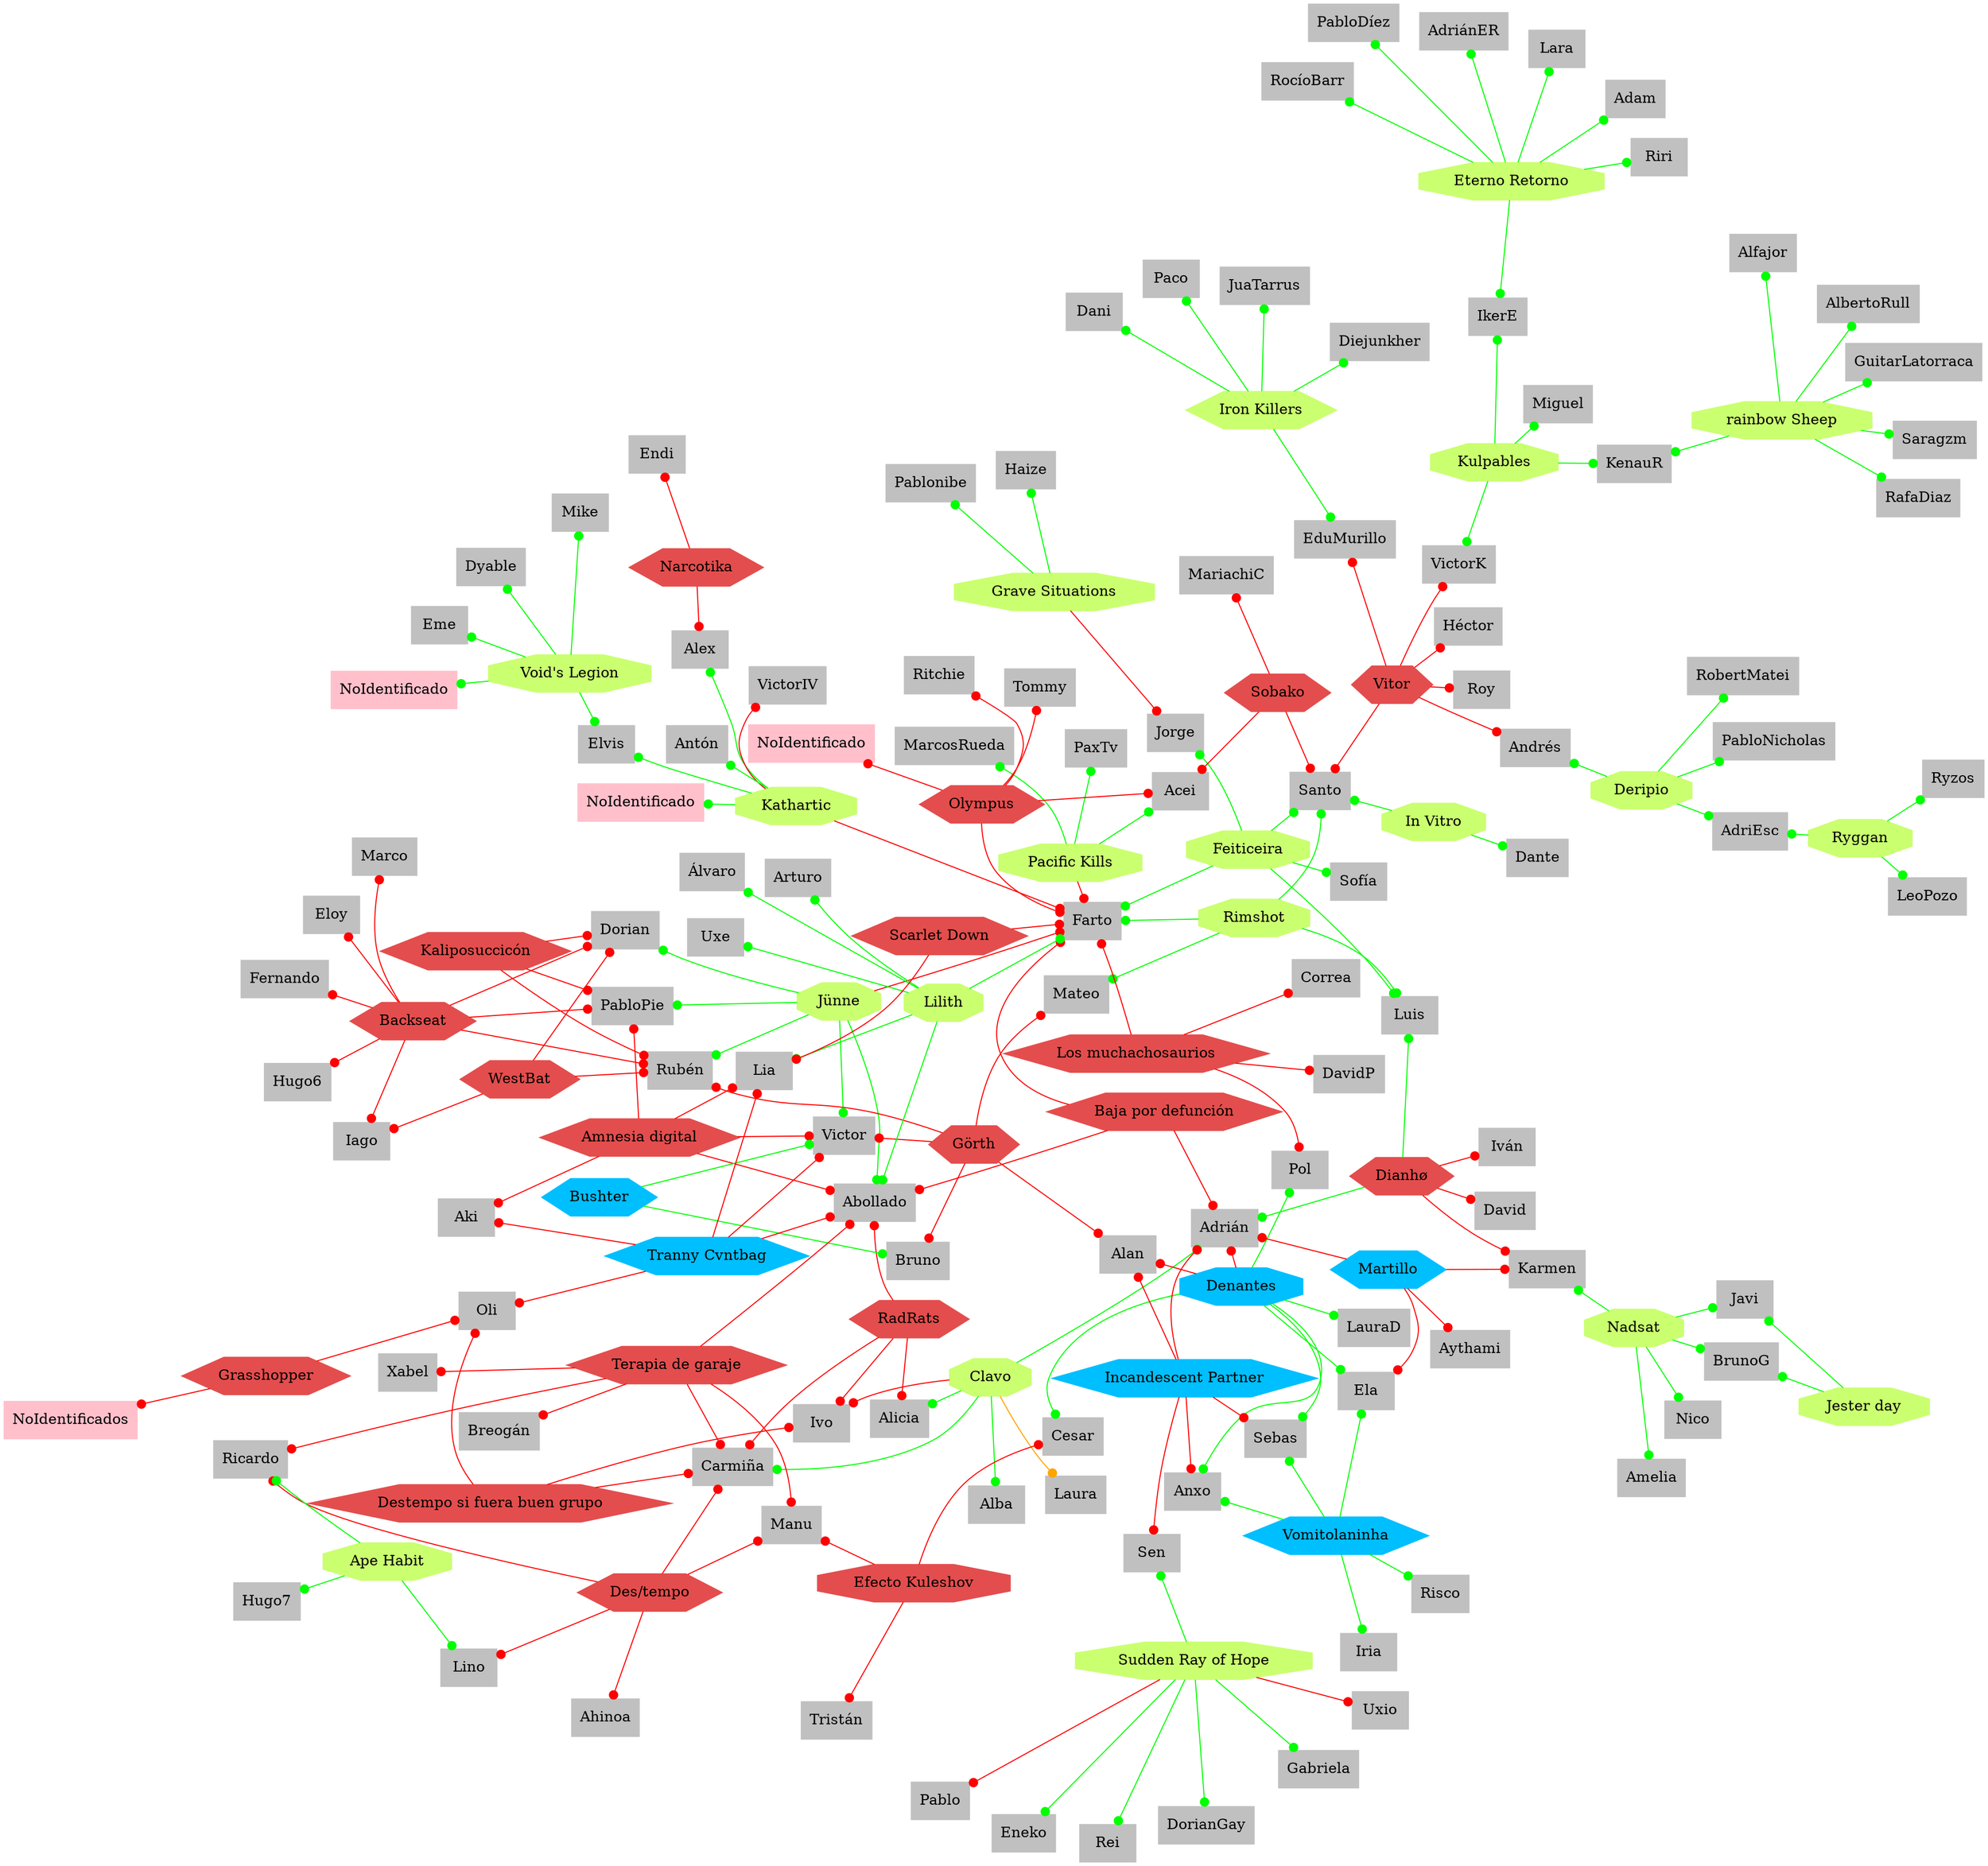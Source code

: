 digraph G {
    layout="neato";
    splines=true;
    overlap=false;
    sep="+10";
    concentrate=true;
    /*
    layout="neato";  //Puedes probar con "twopi" o "fdp" también
    overlap=scalexy;  // Alternativas: "scalexy" o "false"
    splines=true;  // Usar líneas curvas en lugar de rectas para mejorar la claridad
    //l2en="0.5"; // Ajusta la longitud de las aristas
    //root = "Farto"; //Centro 
    */  

    // Bandas
    "Dianhø" [label="Dianhø", shape="hexagon", style="filled", color="#e44d4d"];
    "Clavo" [label="Clavo", shape="octagon", style="filled", color="#caff70"];
    "Feiticeira" [label="Feiticeira", shape="octagon", style="filled", color="#caff70"];
    "Rimshot" [label="Rimshot", shape="octagon", style="filled", color="#caff70"];
    "Denantes" [label="Denantes", shape="octagon", style="filled", color="#00bfff"];
    "In Vitro" [label="In Vitro", shape="octagon", style="filled", color="#caff70"];
    "Kathartic" [label="Kathartic", shape="octagon", style="filled", color="#caff70"]; //Antiguo Napalm
    "Des/tempo" [label="Des/tempo", shape="hexagon", style="filled", color="#e44d4d"];
    //"Mamasuncion" [label="Mamasuncion", shape="octagon", style="filled", color="#caff70"];
    "Jünne" [label="Jünne", shape="octagon", style="filled", color="#caff70"];
    "Baja por defunción" [label="Baja por defunción", shape="hexagon", style="filled", color="#e44d4d"];
    "RadRats" [label="RadRats", shape="hexagon", style="filled", color="#e44d4d"];
    "Görth" [label="Görth", shape="hexagon", style="filled", color="#e44d4d"]; 
    "Amnesia digital" [label="Amnesia digital", shape="hexagon", style="filled", color="#e44d4d"]; //Sucesor de bpd pero decidí separarlos
    "Sudden Ray of Hope" [label="Sudden Ray of Hope", shape="octagon", style="filled", color="#caff70"];
    "Nadsat" [label="Nadsat", shape="octagon", style="filled", color="#caff70"];
    "Bushter" [label="Bushter", shape="hexagon", style="filled", color="#00bfff"];
    "Terapia de garaje" [label="Terapia de garaje", shape="hexagon", style="filled", color="#e44d4d"];
    "Jester Day" [label="Jester day", shape="octagon", style="filled", color="#caff70"];
    "Ape Habit" [label="Ape Habit", shape="octagon", style="filled", color="#caff70"];
    "Lilith" [label="Lilith", shape="octagon", style="filled", color="#caff70"];
    "West Bat" [label="WestBat", shape="hexagon", style="filled", color="#e44d4d"];
    "Scarlet Down" [label="Scarlet Down", shape="hexagon", style="filled", color="#e44d4d"];
    "Narcotika" [label="Narcotika", shape="hexagon", style="filled", color="#e44d4d"];
    "Grave Situations" [label="Grave Situations", shape="octagon", style="filled", color="#caff70"];
    "Destempo si fuera buen grupo" [label="Destempo si fuera buen grupo", shape="hexagon", style="filled", color="#e44d4d"]; //no estoy seguro de si es lo mismo que terapia de garaje
    "Efecto Kuleshov" [label="Efecto Kuleshov", shape="octagon", style="filled", color="#e44d4d"];
    "Martillo" [label="Martillo", shape="hexagon", style="filled", color="#00bfff"]; //era nombre provisional creo que está registrada con otro (luego busco)
    "Tranny Cvntbag" [label="Tranny Cvntbag", shape="hexagon", style="filled", color="#00bfff"];
    "Incandescent Partner" [label="Incandescent Partner", shape="hexagon", style="filled", color="#00bfff"];
    "Void's Legion" [label="Void's Legion", shape="octagon", style="filled", color="#caff70"]; //aun hay que investigar
    "Los muchachosaurios" [label="Los muchachosaurios", shape="hexagon", style="filled", color="#e44d4d"]; //estoy por no poner esta banda
    "Ryggan" [label="Ryggan", shape="octagon", style="filled", color="#caff70"];
    "Deripio" [label="Deripio", shape="octagon", style="filled", color="#caff70"]; 
    "Kulpables" [label="Kulpables", shape="octagon", style="filled", color="#caff70"];
    "Eterno Retorno" [label="Eterno Retorno", shape="octagon", style="filled", color="#caff70"];
    "Rainbow Sheep" [label="rainbow Sheep", shape="octagon", style="filled", color="#caff70"];
    "Vitor" [label="Vitor", shape="hexagon", style="filled", color="#e44d4d"];
    "Pacific Kills" [label="Pacific Kills", shape="octagon", style="filled", color="#caff70"];
    "Olympus" [label="Olympus", shape="hexagon", style="filled", color="#e44d4d"];
    "Sobako" [label="Sobako", shape="hexagon", style="filled", color="#e44d4d"];
    "Iron Killers" [label="Iron Killers", shape="hexagon", style="filled", color="#caff70"];
    "Backseat" [label="Backseat", shape="hexagon", style="filled", color="#e44d4d"];
    "Kaliposucción" [label="Kaliposuccicón", shape="hexagon", style="filled", color="#e44d4d"];
    //"Insomnia" [label="Insomnia", shape="octagon", style="filled", color="#caff70"];
    "Grasshopper" [label="Grasshopper", shape="hexagon", style="filled", color="#e44d4d"];
    "Vomitolaninha" [label="Vomitolaninha", shape="hexagon", style="filled", color="#00bfff"];



    // Miembros
    "NoIdentificado1" [label="NoIdentificado", shape="box", style="filled", color="pink"];
    "NoIdentificado2" [label="NoIdentificado", shape="box", style="filled", color="pink"];
    "NoIdentificado3" [label="NoIdentificado", shape="box", style="filled", color="pink"];
    "NoIdentificados" [label="NoIdentificados", shape="box", style="filled", color="pink"];

    "Luis" [label="Luis", shape="box", style="filled", color="grey"]; //dianho - feiticeira - rimshot
    "Iván" [label="Iván", shape="box", style="filled", color="grey"]; //dianho
    "Karmen" [label="Karmen", shape="box", style="filled", color="grey"]; //dianho - martillo - nadsat
    "Adrián" [label="Adrián", shape="box", style="filled", color="grey"]; //dianho - clavo - denantes - incandescent partner - baja por defunción -  amnesia digital - martillo - bpd
    "David" [label="David", shape="box", style="filled", color="grey"]; //dianho

    "Alicia" [label="Alicia", shape="box", style="filled", color="grey"]; //clavo - radrats
    "Carmiña" [label="Carmiña", shape="box", style="filled", color="grey"]; //clavo - terapia de garaje - destempo si fuera buen grupo - radrats
    "Alba" [label="Alba", shape="box", style="filled", color="grey"]; //clavo
    "Ivo" [label="Ivo", shape="box", style="filled", color="grey"]; //clavo - radrats - destempo si fuera buen grupo
    "Laura" [label="Laura", shape="box", style="filled", color="grey"]; //clavo

    "Santo" [label="Santo", shape="box", style="filled", color="grey"]; //feiticeira - in vitro - rimshot - vitor
    "Sofía" [label="Sofía", shape="box", style="filled", color="grey"]; //feiticeira
    "Jorge" [label="Jorge", shape="box", style="filled", color="grey"]; //feiticeira - Grave Situations
    "Farto" [label="Farto", shape="box", style="filled", color="grey"]; //feiticeira - kathartic - amnesia digital - scarlet down - lilith - junne - rimshot - Los muchachosaurios - bpd - pacific kills - olympus

    "Mateo" [label="Mateo", shape="box", style="filled", color="grey"]; //rimshot - gorth

    "Ela" [label="Ela", shape="box", style="filled", color="grey"]; //denantes - martillo - Vomitolaninha
    "Anxo" [label="Anxo", shape="box", style="filled", color="grey"]; //denantes - incandescent partner - Vomitolaninha
    "Sebas" [label="Sebas", shape="box", style="filled", color="grey"]; //denantes - incandescent partner - Vomitolaninha
    "Pol" [label="Pol", shape="box", style="filled", color="grey"]; //denantes - Los muchachosaurios
    "LauraD" [label="LauraD", shape="box", style="filled", color="grey"]; //denantes
    "Alan" [label="Alan", shape="box", style="filled", color="grey"]; //denantes - incandescent partner - gorth
    "Cesar" [label="Cesar", shape="box", style="filled", color="grey"]; //denantes - Efecto Kuleshov

    "Dante" [label="Dante", shape="box", style="filled", color="grey"]; //in vitro

    "Alex" [label="Alex", shape="box", style="filled", color="grey"]; //kathartic - narkotica
    "VictorIV" [label="VictorIV", shape="box", style="filled", color="grey"]; //kathartic
    "Antón" [label="Antón", shape="box", style="filled", color="grey"]; //kathartic
    "Elvis" [label="Elvis", shape="box", style="filled", color="grey"]; //kathartic - voids legion

    "Manu" [label="Manu", shape="box", style="filled", color="grey"] //destempo - Efecto Kuleshov - terapia de garaje 
    "Ricardo" [label="Ricardo", shape="box", style="filled", color="grey"] //destempo - rape habit - terapia de garaje 
    "Lino" [label="Lino", shape="box", style="filled", color="grey"] //destempo - rape habit
    "Ahinoa" [label="Ahinoa", shape="box", style="filled", color="grey"] //destempo

    /*
    "Brais" [label="Brais", shape="box", style="filled", color="grey"] //mamasunción
    "BraisB" [label="BraisB", shape="box", style="filled", color="grey"] //mamasunción
    "Toño" [label="Toño", shape="box", style="filled", color="grey"] //mamasunción
    "Martín" [label="Martín", shape="box", style="filled", color="grey"] //mamasunción
    */

    "Abollado" [label="Abollado", shape="box", style="filled", color="grey"] //junne - bpd - amnesia digital - tranny cvntbag - lilith - radrats - terapia de garaje
    "Rubén" [label="Rubén", shape="box", style="filled", color="grey"] //junne - west bat - kaliposuccion
    "Dorian" [label="Dorian", shape="box", style="filled", color="grey"] //junne - west bat - kaliposuccion
    "PabloPie" [label="PabloPie", shape="box", style="filled", color="grey"] //junne - amnesia digital - tranny cvntbag - kaliposuccion
    "Victor" [label="Victor", shape="box", style="filled", color="grey"] //junne - gorth - amnesia digital - tranny cvntbag - bushter

    "Bruno" [label="Bruno", shape="box", style="filled", color="grey"] //gorth - bushter

    "Lia" [label="Lia", shape="box", style="filled", color="grey"] //amnesia digital - scarlet down - lilith
    "Aki" [label="Aki", shape="box", style="filled", color="grey"] //amnesia digital - tranny cvntbag

    "DorianGay" [label="DorianGay", shape="box", style="filled", color="grey"] //sroh
    "Sen" [label="Sen", shape="box", style="filled", color="grey"] //sroh - incandescent partner
    "Pablo" [label="Pablo", shape="box", style="filled", color="grey"] //sroh
    "Uxio" [label="Uxio", shape="box", style="filled", color="grey"] //sroh
    "Eneko" [label="Eneko", shape="box", style="filled", color="grey"] //sroh
    "Rei" [label="Rei", shape="box", style="filled", color="grey"] //sroh
    "Gabriela" [label="Gabriela", shape="box", style="filled", color="grey"] //sroh

    "BrunoG" [label="BrunoG", shape="box", style="filled", color="grey"] //nadsat - jester day
    "Nico" [label="Nico", shape="box", style="filled", color="grey"] //nadsat
    "Amelia" [label="Amelia", shape="box", style="filled", color="grey"] //nadsat
    "Javi" [label="Javi", shape="box", style="filled", color="grey"] //nadsat - jester day

    "Xabel" [label="Xabel", shape="box", style="filled", color="grey"] //terapia de garaje
    "Breogán" [label="Breogán", shape="box", style="filled", color="grey"] //terapia de garaje

    "Hugo7" [label="Hugo7", shape="box", style="filled", color="grey"] //rape habit

    "Álvaro" [label="Álvaro", shape="box", style="filled", color="grey"] //Lilith
    "Uxe" [label="Uxe", shape="box", style="filled", color="grey"] //Lilith
    "Arturo" [label="Arturo", shape="box", style="filled", color="grey"] //Lilith

    "Iago" [label="Iago", shape="box", style="filled", color="grey"] //west bat

    "Endi" [label="Endi", shape="box", style="filled", color="grey"] //narkotica

    "Haize" [label="Haize", shape="box", style="filled", color="grey"] //grave situations
    "Pablonibe" [label="Pablonibe", shape="box", style="filled", color="grey"] //grave situations

    "Oli" [label="Oli", shape="box", style="filled", color="grey"] //destempo si fuera buen grupo - tranny cvntbag - grasshopper

    "Tristán" [label="Tristán", shape="box", style="filled", color="grey"] //Efecto Kuleshov

    "Aythami" [label="Aythami", shape="box", style="filled", color="grey"] //Martillo

    "Mike" [label="Mike", shape="box", style="filled", color="grey"] //voids legion
    "Eme" [label="Eme", shape="box", style="filled", color="grey"] //voids legion
    "Dyable" [label="Dyable", shape="box", style="filled", color="grey"] //voids legion
    //"???" [label="???", shape="box", style="filled", color="grey"] //voids legion

    "DavidP" [label="DavidP", shape="box", style="filled", color="grey"] //muchachosaurios
    "Correa" [label="Correa", shape="box", style="filled", color="grey"] //muchachosaurios

    "LeoPozo" [label="LeoPozo", shape="box", style="filled", color="grey"] //ryggan
    "Ryzos" [label="Ryzos", shape="box", style="filled", color="grey"] //ryggan
    "AdriEsc" [label="AdriEsc", shape="box", style="filled", color="grey"] //ryggan - deripio

    "PabloNicholas" [label="PabloNicholas", shape="box", style="filled", color="grey"] //deripio
    "RobertMatei" [label="RobertMatei", shape="box", style="filled", color="grey"] //deripio
    "Andrés" [label="Andrés", shape="box", style="filled", color="grey"] //deripio - vitor

    "IkerE" [label="IkerE", shape="box", style="filled", color="grey"] //kulpables - eterno retorno
    "Miguel" [label="Miguel", shape="box", style="filled", color="grey"] //kulpables 
    "VictorK" [label="VictorK", shape="box", style="filled", color="grey"] //kulpables - vitor
    "KenauR" [label="KenauR", shape="box", style="filled", color="grey"] //kulpables - rainbow sheep

    "Adam" [label="Adam", shape="box", style="filled", color="grey"] //eterno retorno
    "Lara" [label="Lara", shape="box", style="filled", color="grey"] //eterno retorno
    "PabloDíez" [label="PabloDíez", shape="box", style="filled", color="grey"] //eterno retorno
    "RocíoBarr" [label="RocíoBarr", shape="box", style="filled", color="grey"] //eterno retorno
    "AdriánER" [label="AdriánER", shape="box", style="filled", color="grey"] //eterno retorno
    "Riri" [label="Riri", shape="box", style="filled", color="grey"] //eterno retorno

    "AlbertoRull" [label="AlbertoRull", shape="box", style="filled", color="grey"] //rainbow sheep
    "Alfajor" [label="Alfajor", shape="box", style="filled", color="grey"] //rainbow sheep
    "Saragzm" [label="Saragzm", shape="box", style="filled", color="grey"] //rainbow sheep
    "RafaDiaz" [label="RafaDiaz", shape="box", style="filled", color="grey"] //rainbow sheep
    "GuitarLatorraca" [label="GuitarLatorraca", shape="box", style="filled", color="grey"] //rainbow sheep

    "EduMurillo" [label="EduMurillo", shape="box", style="filled", color="grey"] //vitor - iron killers
    "Roy" [label="Roy", shape="box", style="filled", color="grey"] //vitor
    "Héctor"  [label="Héctor", shape="box", style="filled", color="grey"] //vitor

    "Acei" [label="Acei", shape="box", style="filled", color="grey"] //pacific kills - olympus - sobako
    "PaxTv" [label="PaxTv", shape="box", style="filled", color="grey"] //pacific kills
    "MarcosRueda" [label="MarcosRueda", shape="box", style="filled", color="grey"] //pacific kills

    "Ritchie" [label="Ritchie", shape="box", style="filled", color="grey"] //olympus
    "Tommy" [label="Tommy", shape="box", style="filled", color="grey"] //olympus
    //"?" [label="?", shape="box", style="filled", color="grey"] //olympus

    "MariachiC" [label="MariachiC", shape="box", style="filled", color="grey"] //sobako

    "Dani" [label="Dani", shape="box", style="filled", color="grey"] //iron killers
    "Paco" [label="Paco", shape="box", style="filled", color="grey"] //iron killers
    "JuaTarrus" [label="JuaTarrus", shape="box", style="filled", color="grey"] //iron killers
    "Diejunkher" [label="Diejunkher", shape="box", style="filled", color="grey"] //iron killers

    "Fernando" [label="Fernando", shape="box", style="filled", color="grey"] //backseat
    "Eloy" [label="Eloy", shape="box", style="filled", color="grey"] //backseat
    "Marco" [label="Marco", shape="box", style="filled", color="grey"] //backseat
    "Hugo6" [label="Hugo6", shape="box", style="filled", color="grey"] //backseat

    "Iria" [label="Iria", shape="box", style="filled", color="grey"] //Vomitolaninha
    "Risco" [label="Risco", shape="box", style="filled", color="grey"] //Vomitolaninha


    // Conexiones con estilo especificado
    
    "Dianhø" -> "Luis" [label=" ", color="green", arrowhead="dot"];
    "Dianhø" -> "Iván" [label=" ", color="red", arrowhead="dot"];
    "Dianhø" -> "Adrián" [label=" ", color="green", arrowhead="dot"];
    "Dianhø" -> "Karmen" [label=" ", color="red", arrowhead="dot"];
    "Dianhø" -> "David" [label=" ", color="red", arrowhead="dot"];

    "Clavo" -> "Adrián" [label=" ", color="green", arrowhead="dot"];
    "Clavo" -> "Carmiña" [label=" ", color="green", arrowhead="dot"];
    "Clavo" -> "Alicia" [label=" ", color="green", arrowhead="dot"];
    "Clavo" -> "Alba" [label=" ", color="green", arrowhead="dot"];
    "Clavo" -> "Ivo" [label=" ", color="red", arrowhead="dot"];
    "Clavo" -> "Laura" [label=" ", color="orange", arrowhead="dot"];

    "Feiticeira" -> "Luis" [label=" ", color="green", arrowhead="dot"];
    "Feiticeira" -> "Sofía" [label=" ", color="green", arrowhead="dot"];
    "Feiticeira" -> "Santo" [label=" ", color="green", arrowhead="dot"];
    "Feiticeira" -> "Jorge" [label=" ", color="green", arrowhead="dot"];
    "Feiticeira" -> "Farto" [label=" ", color="green", arrowhead="dot"];

    "Rimshot" -> "Farto" [label=" ", color="green", arrowhead="dot"];
    "Rimshot" -> "Mateo" [label=" ", color="green", arrowhead="dot"];
    "Rimshot" -> "Luis" [label=" ", color="green", arrowhead="dot"];
    "Rimshot" -> "Santo" [label=" ", color="green", arrowhead="dot"];

    "Denantes" -> "Adrián" [label=" ", color="red", arrowhead="dot"];
    "Denantes" -> "Ela" [label=" ", color="green", arrowhead="dot"];
    "Denantes" -> "Anxo" [label=" ", color="green", arrowhead="dot"];
    "Denantes" -> "Sebas" [label=" ", color="green", arrowhead="dot"];
    "Denantes" -> "Pol" [label=" ", color="green", arrowhead="dot"];
    "Denantes" -> "Alan" [label=" ", color="red", arrowhead="dot"];
    "Denantes" -> "LauraD" [label=" ", color="green", arrowhead="dot"];
    "Denantes" -> "Cesar" [label=" ", color="green", arrowhead="dot"];

    "In Vitro" -> "Santo" [label=" ", color="green", arrowhead="dot"];
    "In Vitro" -> "Dante" [label=" ", color="green", arrowhead="dot"];

    "Kathartic" -> "Alex" [label=" ", color="green", arrowhead="dot"];
    "Kathartic" -> "Elvis" [label=" ", color="green", arrowhead="dot"];
    "Kathartic" -> "VictorIV" [label=" ", color="red", arrowhead="dot"];
    "Kathartic" -> "Antón" [label=" ", color="green", arrowhead="dot"];
    "Kathartic" -> "Farto" [label=" ", color="red", arrowhead="dot"];
    "Kathartic" -> "NoIdentificado3" [label=" ", color="green", arrowhead="dot"];

    "Des/tempo" -> "Carmiña" [label=" ", color="red", arrowhead="dot"];
    "Des/tempo" -> "Manu" [label=" ", color="red", arrowhead="dot"];
    "Des/tempo" -> "Ricardo" [label=" ", color="red", arrowhead="dot"];
    "Des/tempo" -> "Lino" [label=" ", color="red", arrowhead="dot"];
    "Des/tempo" -> "Ahinoa" [label=" ", color="red", arrowhead="dot"];

    /*
    "Mamasuncion" -> "Brais" [label=" ", color="green", arrowhead="dot"];
    "Mamasuncion" -> "BraisB" [label=" ", color="red", arrowhead="dot"];
    "Mamasuncion" -> "Martín" [label=" ", color="green", arrowhead="dot"];
    "Mamasuncion" -> "Toño" [label=" ", color="green", arrowhead="dot"];
    */

    "Jünne" -> "Rubén" [label=" ", color="green", arrowhead="dot"];
    "Jünne" -> "Victor" [label=" ", color="green", arrowhead="dot"];
    "Jünne" -> "Dorian" [label=" ", color="green", arrowhead="dot"];
    "Jünne" -> "PabloPie" [label=" ", color="green", arrowhead="dot"];
    "Jünne" -> "Farto" [label=" ", color="red", arrowhead="dot"];
    "Jünne" -> "Abollado" [label=" ", color="green", arrowhead="dot"];

    "Baja por defunción" -> "Abollado" [label=" ", color="red", arrowhead="dot"];
    "Baja por defunción" -> "Farto" [label=" ", color="red", arrowhead="dot"];
    "Baja por defunción" -> "Adrián" [label=" ", color="red", arrowhead="dot"];

    "RadRats" -> "Abollado" [label=" ", color="red", arrowhead="dot"];
    "RadRats" -> "Alicia" [label=" ", color="red", arrowhead="dot"];
    "RadRats" -> "Carmiña" [label=" ", color="red", arrowhead="dot"];
    "RadRats" -> "Ivo" [label=" ", color="red", arrowhead="dot"];

    "Görth" -> "Mateo" [label=" ", color="red", arrowhead="dot"];
    "Görth" -> "Alan" [label=" ", color="red", arrowhead="dot"];
    "Görth" -> "Bruno" [label=" ", color="red", arrowhead="dot"];
    "Görth" -> "Victor" [label=" ", color="red", arrowhead="dot"];
    "Görth" -> "Rubén" [label=" ", color="red", arrowhead="dot"];

    "Amnesia digital" -> "Abollado" [label=" ", color="red", arrowhead="dot"];
    "Amnesia digital" -> "Lia" [label=" ", color="red", arrowhead="dot"];
    "Amnesia digital" -> "PabloPie" [label=" ", color="red", arrowhead="dot"];
    "Amnesia digital" -> "Victor" [label=" ", color="red", arrowhead="dot"];
    "Amnesia digital" -> "Aki" [label=" ", color="red", arrowhead="dot"];

    "Sudden Ray of Hope"  -> "Rei" [label=" ", color="green", arrowhead="dot"];
    "Sudden Ray of Hope"  -> "Sen" [label=" ", color="green", arrowhead="dot"];
    "Sudden Ray of Hope"  -> "Pablo" [label=" ", color="red", arrowhead="dot"];
    "Sudden Ray of Hope"  -> "Uxio" [label=" ", color="red", arrowhead="dot"];
    "Sudden Ray of Hope"  -> "Eneko" [label=" ", color="green", arrowhead="dot"];
    "Sudden Ray of Hope"  -> "DorianGay" [label=" ", color="green", arrowhead="dot"];
    "Sudden Ray of Hope"  -> "Gabriela" [label=" ", color="green", arrowhead="dot"];

    "Nadsat" -> "Karmen" [label=" ", color="green", arrowhead="dot"];
    "Nadsat" -> "Nico" [label=" ", color="green", arrowhead="dot"];
    "Nadsat" -> "BrunoG" [label=" ", color="green", arrowhead="dot"];
    "Nadsat" -> "Amelia" [label=" ", color="green", arrowhead="dot"];
    "Nadsat" -> "Javi" [label=" ", color="green", arrowhead="dot"];

    "Bushter" -> "Bruno" [label=" ", color="green", arrowhead="dot"];
    "Bushter" -> "Victor" [label=" ", color="green", arrowhead="dot"];

    "Terapia de garaje" -> "Manu" [label=" ", color="red", arrowhead="dot"];
    "Terapia de garaje" -> "Abollado" [label=" ", color="red", arrowhead="dot"];
    "Terapia de garaje" -> "Breogán" [label=" ", color="red", arrowhead="dot"];
    "Terapia de garaje" -> "Ricardo" [label=" ", color="red", arrowhead="dot"];
    "Terapia de garaje" -> "Carmiña" [label=" ", color="red", arrowhead="dot"];
    "Terapia de garaje" -> "Xabel" [label=" ", color="red", arrowhead="dot"];

    "Jester Day" -> "Javi" [label=" ", color="green", arrowhead="dot"];
    "Jester Day" -> "BrunoG" [label=" ", color="green", arrowhead="dot"];

    "Ape Habit" -> "Lino" [label=" ", color="green", arrowhead="dot"];
    "Ape Habit" -> "Ricardo" [label=" ", color="green", arrowhead="dot"];
    "Ape Habit" -> "Hugo7" [label=" ", color="green", arrowhead="dot", len="0.5"];

    "Lilith" -> "Lia" [label=" ", color="green", arrowhead="dot"];
    "Lilith" -> "Farto" [label=" ", color="green", arrowhead="dot"];
    "Lilith" -> "Abollado" [label=" ", color="green", arrowhead="dot"];
    "Lilith" -> "Álvaro" [label=" ", color="green", arrowhead="dot"];
    "Lilith" -> "Uxe" [label=" ", color="green", arrowhead="dot"];
    "Lilith" -> "Arturo" [label=" ", color="green", arrowhead="dot"];

    "West Bat" -> "Iago" [label=" ", color="red", arrowhead="dot"];
    "West Bat" -> "Rubén" [label=" ", color="red", arrowhead="dot"];
    "West Bat" -> "Dorian" [label=" ", color="red", arrowhead="dot"];

    "Scarlet Down" -> "Farto" [label=" ", color="red", arrowhead="dot"];
    "Scarlet Down" -> "Lia" [label=" ", color="red", arrowhead="dot"];

    "Narcotika" -> "Alex" [label=" ", color="red", arrowhead="dot"];
    "Narcotika" -> "Endi" [label=" ", color="red", arrowhead="dot"]; //preguntar por este

    "Grave Situations" -> "Haize" [label=" ", color="green", arrowhead="dot"];
    "Grave Situations" -> "Jorge" [label=" ", color="red", arrowhead="dot"];
    "Grave Situations" -> "Pablonibe" [label=" ", color="green", arrowhead="dot"];

    "Destempo si fuera buen grupo" -> "Carmiña" [label=" ", color="red", arrowhead="dot"];
    "Destempo si fuera buen grupo" -> "Oli" [label=" ", color="red", arrowhead="dot"];
    "Destempo si fuera buen grupo" -> "Ivo" [label=" ", color="red", arrowhead="dot"];

    "Efecto Kuleshov" -> "Cesar" [label=" ", color="red", arrowhead="dot"];
    "Efecto Kuleshov" -> "Manu" [label=" ", color="red", arrowhead="dot"];
    "Efecto Kuleshov" -> "Tristán" [label=" ", color="red", arrowhead="dot"];

    "Martillo" -> "Ela" [label=" ", color="red", arrowhead="dot"];
    "Martillo" -> "Karmen" [label=" ", color="red", arrowhead="dot"];
    "Martillo" -> "Adrián" [label=" ", color="red", arrowhead="dot"];
    "Martillo" -> "Aythami" [label=" ", color="red", arrowhead="dot"];

    "Tranny Cvntbag" -> "Aki" [label=" ", color="red", arrowhead="dot"];
    "Tranny Cvntbag" -> "Abollado" [label=" ", color="red", arrowhead="dot"];
    "Tranny Cvntbag" -> "Oli" [label=" ", color="red", arrowhead="dot"];
    "Tranny Cvntbag" -> "Lia" [label=" ", color="red", arrowhead="dot"];
    "Tranny Cvntbag" -> "Victor" [label=" ", color="red", arrowhead="dot"];
    
    "Incandescent Partner" -> "Sen" [label=" ", color="red", arrowhead="dot"];
    "Incandescent Partner" -> "Sebas" [label=" ", color="red", arrowhead="dot"];
    "Incandescent Partner" -> "Adrián" [label=" ", color="red", arrowhead="dot"];
    "Incandescent Partner" -> "Anxo" [label=" ", color="red", arrowhead="dot"];
    "Incandescent Partner" -> "Alan" [label=" ", color="red", arrowhead="dot"];

    "Void's Legion" -> "Elvis" [label=" ", color="green", arrowhead="dot"];
    "Void's Legion" -> "Mike" [label=" ", color="green", arrowhead="dot"];
    "Void's Legion" -> "Eme" [label=" ", color="green", arrowhead="dot"];
    "Void's Legion" -> "Dyable" [label=" ", color="green", arrowhead="dot"];
    "Void's Legion" -> "NoIdentificado1" [label=" ", color="green", arrowhead="dot"];

    "Los muchachosaurios" -> "Pol" [label=" ", color="red", arrowhead="dot"];
    "Los muchachosaurios" -> "Farto" [label=" ", color="red", arrowhead="dot"];
    "Los muchachosaurios" -> "DavidP" [label=" ", color="red", arrowhead="dot"];
    "Los muchachosaurios" -> "Correa" [label=" ", color="red", arrowhead="dot"];

    "Ryggan" -> "AdriEsc" [label=" ", color="green", arrowhead="dot", len="0.5"];
    "Ryggan" -> "LeoPozo" [label=" ", color="green", arrowhead="dot", len="0.5"];
    "Ryggan" -> "Ryzos" [label=" ", color="green", arrowhead="dot", len="0.5"];

    "Deripio" -> "PabloNicholas" [label=" ", color="green", arrowhead="dot"];
    "Deripio" -> "Andrés" [label=" ", color="green", arrowhead="dot"];
    "Deripio" -> "AdriEsc" [label=" ", color="green", arrowhead="dot"];
    "Deripio" -> "RobertMatei" [label=" ", color="green", arrowhead="dot"];

    "Kulpables" -> "IkerE" [label=" ", color="green", arrowhead="dot"];
    "Kulpables" -> "KenauR" [label=" ", color="green", arrowhead="dot"];
    "Kulpables" -> "VictorK" [label=" ", color="green", arrowhead="dot"];
    "Kulpables" -> "Miguel" [label=" ", color="green", arrowhead="dot"];

    "Eterno Retorno" -> "IkerE" [label=" ", color="green", arrowhead="dot"];
    "Eterno Retorno" -> "Lara" [label=" ", color="green", arrowhead="dot"];
    "Eterno Retorno" -> "PabloDíez" [label=" ", color="green", arrowhead="dot"];
    "Eterno Retorno" -> "RocíoBarr" [label=" ", color="green", arrowhead="dot"];
    "Eterno Retorno" -> "Riri" [label=" ", color="green", arrowhead="dot"];
    "Eterno Retorno" -> "AdriánER" [label=" ", color="green", arrowhead="dot"];
    "Eterno Retorno" -> "Adam" [label=" ", color="green", arrowhead="dot"];

    "Rainbow Sheep" -> "KenauR" [label=" ", color="green", arrowhead="dot"];
    "Rainbow Sheep" -> "Saragzm" [label=" ", color="green", arrowhead="dot"];
    "Rainbow Sheep" -> "Alfajor" [label=" ", color="green", arrowhead="dot"];
    "Rainbow Sheep" -> "GuitarLatorraca" [label=" ", color="green", arrowhead="dot"];
    "Rainbow Sheep" -> "AlbertoRull" [label=" ", color="green", arrowhead="dot"];
    "Rainbow Sheep" -> "RafaDiaz" [label=" ", color="green", arrowhead="dot"];

    "Vitor" -> "VictorK" [label=" ", color="red", arrowhead="dot"];
    "Vitor" -> "EduMurillo" [label=" ", color="red", arrowhead="dot"];
    "Vitor" -> "Roy" [label=" ", color="red", arrowhead="dot"];
    "Vitor" -> "Santo" [label=" ", color="red", arrowhead="dot"];
    "Vitor" -> "Héctor" [label=" ", color="red", arrowhead="dot"];
    "Vitor" -> "Andrés" [label=" ", color="red", arrowhead="dot"];

    "Pacific Kills" -> "Farto" [label=" ", color="red", arrowhead="dot"];
    "Pacific Kills" -> "Acei" [label=" ", color="green", arrowhead="dot"];
    "Pacific Kills" -> "PaxTv" [label=" ", color="green", arrowhead="dot"];
    "Pacific Kills" -> "MarcosRueda" [label=" ", color="green", arrowhead="dot"];

    "Olympus" -> "Farto" [label=" ", color="red", arrowhead="dot"];
    "Olympus" -> "Acei" [label=" ", color="red", arrowhead="dot"];
    "Olympus" -> "NoIdentificado2" [label=" ", color="red", arrowhead="dot"];
    "Olympus" -> "Ritchie" [label=" ", color="red", arrowhead="dot"];
    "Olympus" -> "Tommy" [label=" ", color="red", arrowhead="dot"];

    "Sobako" -> "MariachiC" [label=" ", color="red", arrowhead="dot"];
    "Sobako" -> "Santo" [label=" ", color="red", arrowhead="dot"];
    "Sobako" -> "Acei" [label=" ", color="red", arrowhead="dot"]; 
    
    "Iron Killers" -> "Dani" [label=" ", color="green", arrowhead="dot"];
    "Iron Killers" -> "Paco" [label=" ", color="green", arrowhead="dot"];
    "Iron Killers" -> "JuaTarrus" [label=" ", color="green", arrowhead="dot"];
    "Iron Killers" -> "Diejunkher" [label=" ", color="green", arrowhead="dot"];
    "Iron Killers" -> "EduMurillo" [label=" ", color="green", arrowhead="dot"];

    "Backseat" -> "PabloPie" [label=" ", color="red", arrowhead="dot"];
    "Backseat" -> "Dorian" [label=" ", color="red", arrowhead="dot"];
    "Backseat" -> "Marco" [label=" ", color="red", arrowhead="dot"];
    "Backseat" -> "Eloy" [label=" ", color="red", arrowhead="dot"];
    "Backseat" -> "Rubén" [label=" ", color="red", arrowhead="dot"];
    "Backseat" -> "Hugo6" [label=" ", color="red", arrowhead="dot"];
    "Backseat" -> "Iago" [label=" ", color="red", arrowhead="dot"];
    "Backseat" -> "Fernando" [label=" ", color="red", arrowhead="dot"];

    "Kaliposucción" -> "Dorian" [label=" ", color="red", arrowhead="dot"];
    "Kaliposucción" -> "PabloPie" [label=" ", color="red", arrowhead="dot"];
    "Kaliposucción" -> "Rubén" [label=" ", color="red", arrowhead="dot"];

    "Grasshopper" -> "Oli" [label=" ", color="red", arrowhead="dot"];
    "Grasshopper" -> "NoIdentificados" [label=" ", color="red", arrowhead="dot"]; //son varios ns quienes

    "Vomitolaninha" -> "Iria" [label=" ", color="green", arrowhead="dot"];
    "Vomitolaninha" -> "Sebas" [label=" ", color="green", arrowhead="dot"];
    "Vomitolaninha" -> "Anxo" [label=" ", color="green", arrowhead="dot"];
    "Vomitolaninha" -> "Risco" [label=" ", color="green", arrowhead="dot"];
    "Vomitolaninha" -> "Ela" [label=" ", color="green", arrowhead="dot"];

}
